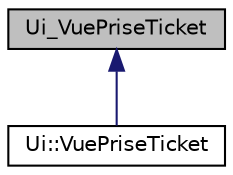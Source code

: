 digraph "Ui_VuePriseTicket"
{
 // LATEX_PDF_SIZE
  edge [fontname="Helvetica",fontsize="10",labelfontname="Helvetica",labelfontsize="10"];
  node [fontname="Helvetica",fontsize="10",shape=record];
  Node1 [label="Ui_VuePriseTicket",height=0.2,width=0.4,color="black", fillcolor="grey75", style="filled", fontcolor="black",tooltip=" "];
  Node1 -> Node2 [dir="back",color="midnightblue",fontsize="10",style="solid",fontname="Helvetica"];
  Node2 [label="Ui::VuePriseTicket",height=0.2,width=0.4,color="black", fillcolor="white", style="filled",URL="$classUi_1_1VuePriseTicket.html",tooltip=" "];
}
